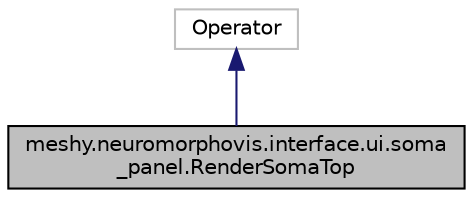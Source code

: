 digraph "meshy.neuromorphovis.interface.ui.soma_panel.RenderSomaTop"
{
  edge [fontname="Helvetica",fontsize="10",labelfontname="Helvetica",labelfontsize="10"];
  node [fontname="Helvetica",fontsize="10",shape=record];
  Node1 [label="meshy.neuromorphovis.interface.ui.soma\l_panel.RenderSomaTop",height=0.2,width=0.4,color="black", fillcolor="grey75", style="filled", fontcolor="black"];
  Node2 -> Node1 [dir="back",color="midnightblue",fontsize="10",style="solid"];
  Node2 [label="Operator",height=0.2,width=0.4,color="grey75", fillcolor="white", style="filled"];
}
